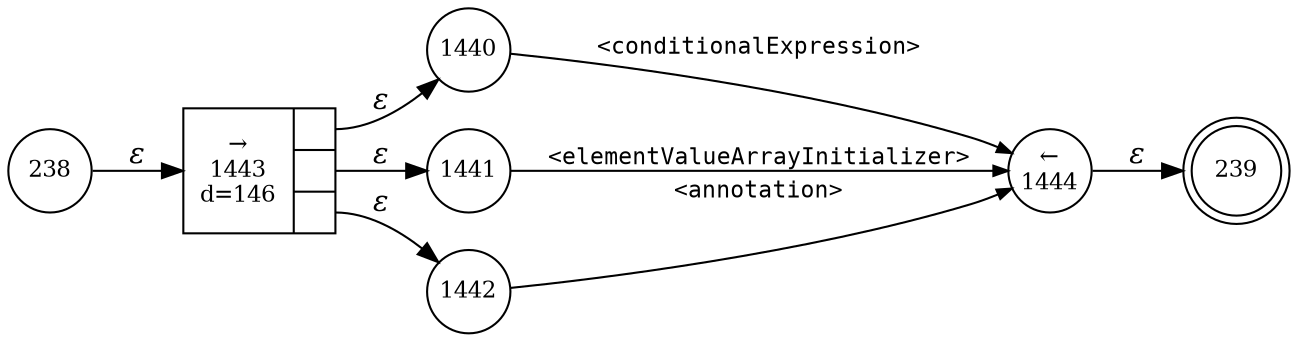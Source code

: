 digraph ATN {
rankdir=LR;
s239[fontsize=11, label="239", shape=doublecircle, fixedsize=true, width=.6];
s1440[fontsize=11,label="1440", shape=circle, fixedsize=true, width=.55, peripheries=1];
s1441[fontsize=11,label="1441", shape=circle, fixedsize=true, width=.55, peripheries=1];
s1442[fontsize=11,label="1442", shape=circle, fixedsize=true, width=.55, peripheries=1];
s1443[fontsize=11,label="{&rarr;\n1443\nd=146|{<p0>|<p1>|<p2>}}", shape=record, fixedsize=false, peripheries=1];
s1444[fontsize=11,label="&larr;\n1444", shape=circle, fixedsize=true, width=.55, peripheries=1];
s238[fontsize=11,label="238", shape=circle, fixedsize=true, width=.55, peripheries=1];
s238 -> s1443 [fontname="Times-Italic", label="&epsilon;"];
s1443:p0 -> s1440 [fontname="Times-Italic", label="&epsilon;"];
s1443:p1 -> s1441 [fontname="Times-Italic", label="&epsilon;"];
s1443:p2 -> s1442 [fontname="Times-Italic", label="&epsilon;"];
s1440 -> s1444 [fontsize=11, fontname="Courier", arrowsize=.7, label = "<conditionalExpression>", arrowhead = normal];
s1441 -> s1444 [fontsize=11, fontname="Courier", arrowsize=.7, label = "<elementValueArrayInitializer>", arrowhead = normal];
s1442 -> s1444 [fontsize=11, fontname="Courier", arrowsize=.7, label = "<annotation>", arrowhead = normal];
s1444 -> s239 [fontname="Times-Italic", label="&epsilon;"];
}